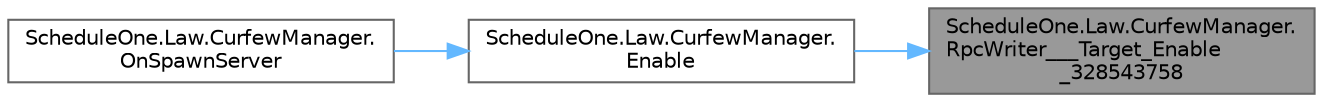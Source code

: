digraph "ScheduleOne.Law.CurfewManager.RpcWriter___Target_Enable_328543758"
{
 // LATEX_PDF_SIZE
  bgcolor="transparent";
  edge [fontname=Helvetica,fontsize=10,labelfontname=Helvetica,labelfontsize=10];
  node [fontname=Helvetica,fontsize=10,shape=box,height=0.2,width=0.4];
  rankdir="RL";
  Node1 [id="Node000001",label="ScheduleOne.Law.CurfewManager.\lRpcWriter___Target_Enable\l_328543758",height=0.2,width=0.4,color="gray40", fillcolor="grey60", style="filled", fontcolor="black",tooltip=" "];
  Node1 -> Node2 [id="edge1_Node000001_Node000002",dir="back",color="steelblue1",style="solid",tooltip=" "];
  Node2 [id="Node000002",label="ScheduleOne.Law.CurfewManager.\lEnable",height=0.2,width=0.4,color="grey40", fillcolor="white", style="filled",URL="$class_schedule_one_1_1_law_1_1_curfew_manager.html#a6ab58eec31aeb29bbba2ca1086bf3b52",tooltip=" "];
  Node2 -> Node3 [id="edge2_Node000002_Node000003",dir="back",color="steelblue1",style="solid",tooltip=" "];
  Node3 [id="Node000003",label="ScheduleOne.Law.CurfewManager.\lOnSpawnServer",height=0.2,width=0.4,color="grey40", fillcolor="white", style="filled",URL="$class_schedule_one_1_1_law_1_1_curfew_manager.html#a2cd25a70ed4604997d34e51156b91641",tooltip=" "];
}
